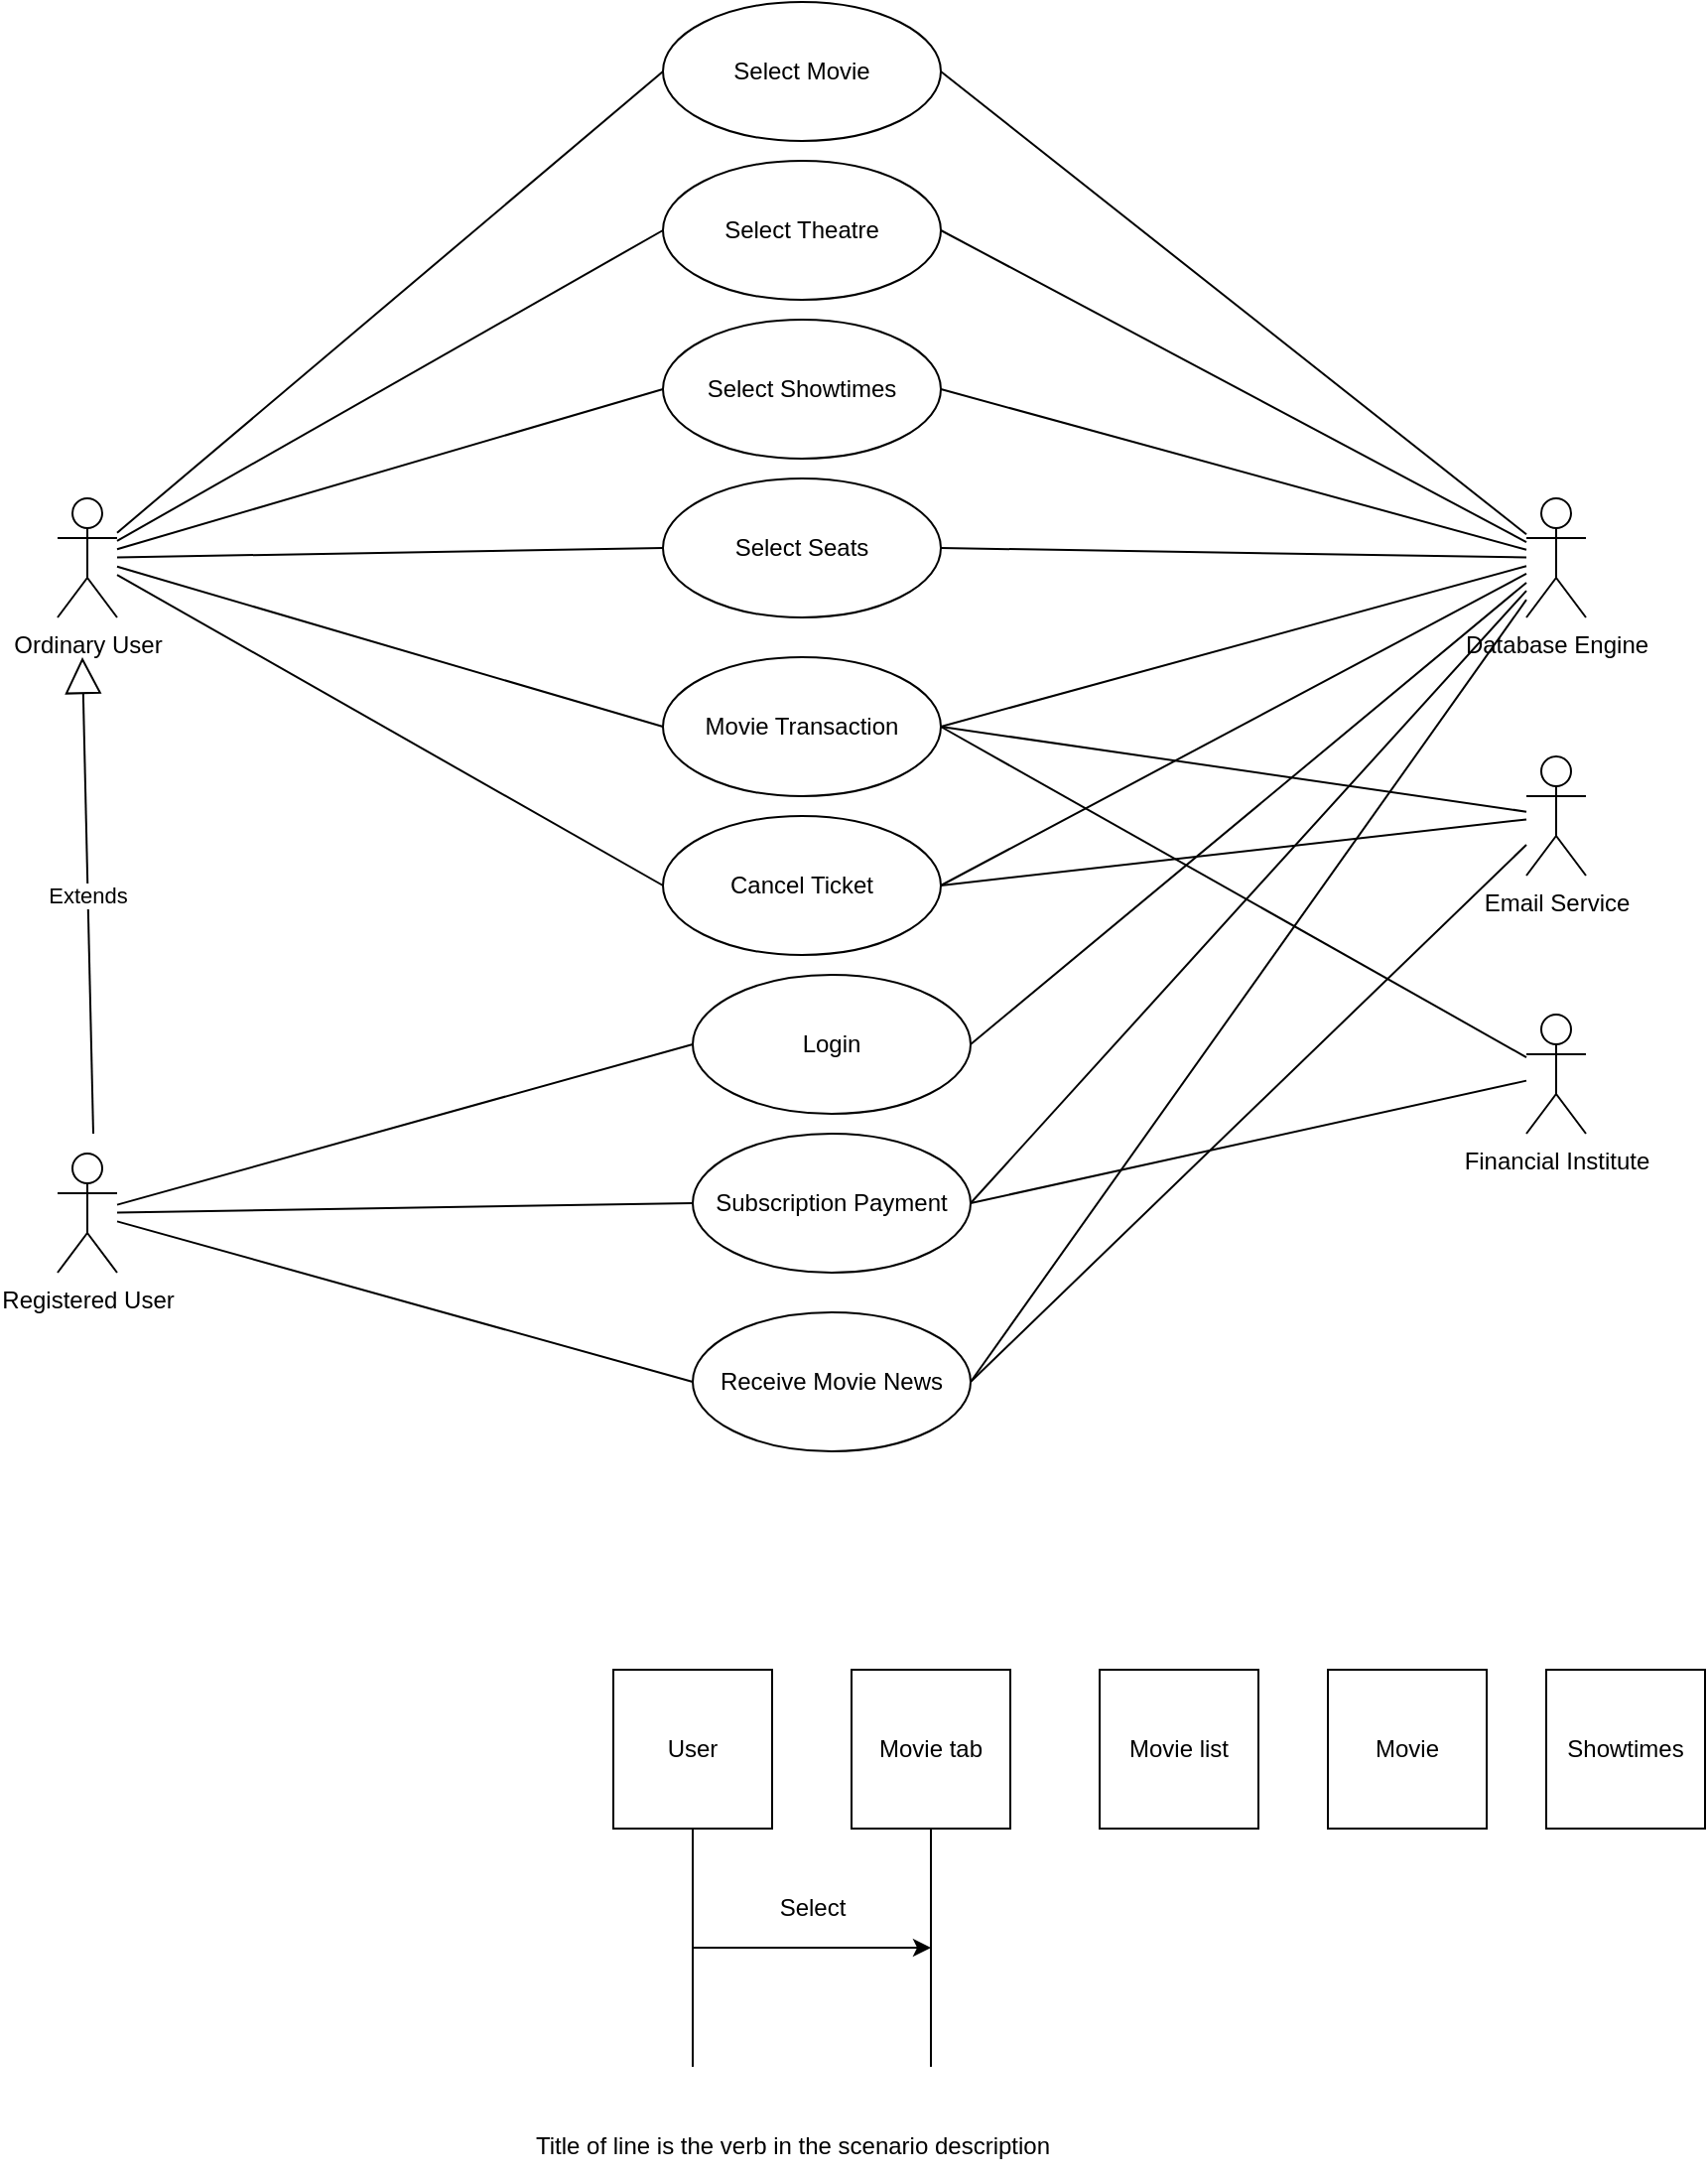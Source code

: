 <mxfile version="20.3.0" type="device"><diagram id="76rtzs3FtNu1rYz4SkMv" name="Page-1"><mxGraphModel dx="2029" dy="924" grid="1" gridSize="10" guides="1" tooltips="1" connect="1" arrows="1" fold="1" page="1" pageScale="1" pageWidth="850" pageHeight="1100" math="0" shadow="0"><root><mxCell id="0"/><mxCell id="1" parent="0"/><mxCell id="u84_1HKoVaKl_2MFJdpf-3" style="rounded=0;orthogonalLoop=1;jettySize=auto;html=1;entryX=0;entryY=0.5;entryDx=0;entryDy=0;endArrow=none;endFill=0;" parent="1" source="0JnKa5g-BYk3imb-PjaZ-1" target="0JnKa5g-BYk3imb-PjaZ-2" edge="1"><mxGeometry relative="1" as="geometry"/></mxCell><mxCell id="u84_1HKoVaKl_2MFJdpf-5" style="rounded=0;orthogonalLoop=1;jettySize=auto;html=1;entryX=0;entryY=0.5;entryDx=0;entryDy=0;endArrow=none;endFill=0;" parent="1" source="0JnKa5g-BYk3imb-PjaZ-1" target="u84_1HKoVaKl_2MFJdpf-1" edge="1"><mxGeometry relative="1" as="geometry"/></mxCell><mxCell id="u84_1HKoVaKl_2MFJdpf-27" style="edgeStyle=none;rounded=0;orthogonalLoop=1;jettySize=auto;html=1;entryX=0;entryY=0.5;entryDx=0;entryDy=0;endArrow=none;endFill=0;" parent="1" source="0JnKa5g-BYk3imb-PjaZ-1" target="u84_1HKoVaKl_2MFJdpf-26" edge="1"><mxGeometry relative="1" as="geometry"/></mxCell><mxCell id="u84_1HKoVaKl_2MFJdpf-34" style="edgeStyle=none;rounded=0;orthogonalLoop=1;jettySize=auto;html=1;entryX=0;entryY=0.5;entryDx=0;entryDy=0;endArrow=none;endFill=0;" parent="1" source="0JnKa5g-BYk3imb-PjaZ-1" target="u84_1HKoVaKl_2MFJdpf-28" edge="1"><mxGeometry relative="1" as="geometry"/></mxCell><mxCell id="u84_1HKoVaKl_2MFJdpf-35" style="edgeStyle=none;rounded=0;orthogonalLoop=1;jettySize=auto;html=1;entryX=0;entryY=0.5;entryDx=0;entryDy=0;endArrow=none;endFill=0;" parent="1" source="0JnKa5g-BYk3imb-PjaZ-1" target="u84_1HKoVaKl_2MFJdpf-30" edge="1"><mxGeometry relative="1" as="geometry"/></mxCell><mxCell id="u84_1HKoVaKl_2MFJdpf-36" style="edgeStyle=none;rounded=0;orthogonalLoop=1;jettySize=auto;html=1;entryX=0;entryY=0.5;entryDx=0;entryDy=0;endArrow=none;endFill=0;" parent="1" source="0JnKa5g-BYk3imb-PjaZ-1" target="u84_1HKoVaKl_2MFJdpf-31" edge="1"><mxGeometry relative="1" as="geometry"/></mxCell><mxCell id="0JnKa5g-BYk3imb-PjaZ-1" value="Ordinary User" style="shape=umlActor;verticalLabelPosition=bottom;verticalAlign=top;html=1;" parent="1" vertex="1"><mxGeometry x="-140" y="260" width="30" height="60" as="geometry"/></mxCell><mxCell id="0JnKa5g-BYk3imb-PjaZ-2" value="Select Movie" style="ellipse;whiteSpace=wrap;html=1;" parent="1" vertex="1"><mxGeometry x="165" y="10" width="140" height="70" as="geometry"/></mxCell><mxCell id="u84_1HKoVaKl_2MFJdpf-24" style="edgeStyle=none;rounded=0;orthogonalLoop=1;jettySize=auto;html=1;entryX=0;entryY=0.5;entryDx=0;entryDy=0;endArrow=none;endFill=0;" parent="1" source="0JnKa5g-BYk3imb-PjaZ-3" target="u84_1HKoVaKl_2MFJdpf-23" edge="1"><mxGeometry relative="1" as="geometry"/></mxCell><mxCell id="u84_1HKoVaKl_2MFJdpf-33" style="edgeStyle=none;rounded=0;orthogonalLoop=1;jettySize=auto;html=1;entryX=0;entryY=0.5;entryDx=0;entryDy=0;endArrow=none;endFill=0;" parent="1" source="0JnKa5g-BYk3imb-PjaZ-3" target="u84_1HKoVaKl_2MFJdpf-32" edge="1"><mxGeometry relative="1" as="geometry"/></mxCell><mxCell id="u84_1HKoVaKl_2MFJdpf-62" style="edgeStyle=none;rounded=0;orthogonalLoop=1;jettySize=auto;html=1;entryX=0;entryY=0.5;entryDx=0;entryDy=0;endArrow=none;endFill=0;" parent="1" source="0JnKa5g-BYk3imb-PjaZ-3" target="u84_1HKoVaKl_2MFJdpf-61" edge="1"><mxGeometry relative="1" as="geometry"/></mxCell><mxCell id="0JnKa5g-BYk3imb-PjaZ-3" value="Registered User" style="shape=umlActor;verticalLabelPosition=bottom;verticalAlign=top;html=1;" parent="1" vertex="1"><mxGeometry x="-140" y="590" width="30" height="60" as="geometry"/></mxCell><mxCell id="u84_1HKoVaKl_2MFJdpf-1" value="Select Theatre" style="ellipse;whiteSpace=wrap;html=1;" parent="1" vertex="1"><mxGeometry x="165" y="90" width="140" height="70" as="geometry"/></mxCell><mxCell id="u84_1HKoVaKl_2MFJdpf-37" style="edgeStyle=none;rounded=0;orthogonalLoop=1;jettySize=auto;html=1;entryX=1;entryY=0.5;entryDx=0;entryDy=0;endArrow=none;endFill=0;" parent="1" source="u84_1HKoVaKl_2MFJdpf-9" target="0JnKa5g-BYk3imb-PjaZ-2" edge="1"><mxGeometry relative="1" as="geometry"/></mxCell><mxCell id="u84_1HKoVaKl_2MFJdpf-38" style="edgeStyle=none;rounded=0;orthogonalLoop=1;jettySize=auto;html=1;entryX=1;entryY=0.5;entryDx=0;entryDy=0;endArrow=none;endFill=0;" parent="1" source="u84_1HKoVaKl_2MFJdpf-9" target="u84_1HKoVaKl_2MFJdpf-1" edge="1"><mxGeometry relative="1" as="geometry"/></mxCell><mxCell id="u84_1HKoVaKl_2MFJdpf-39" style="edgeStyle=none;rounded=0;orthogonalLoop=1;jettySize=auto;html=1;entryX=1;entryY=0.5;entryDx=0;entryDy=0;endArrow=none;endFill=0;" parent="1" source="u84_1HKoVaKl_2MFJdpf-9" target="u84_1HKoVaKl_2MFJdpf-28" edge="1"><mxGeometry relative="1" as="geometry"/></mxCell><mxCell id="u84_1HKoVaKl_2MFJdpf-40" style="edgeStyle=none;rounded=0;orthogonalLoop=1;jettySize=auto;html=1;entryX=1;entryY=0.5;entryDx=0;entryDy=0;endArrow=none;endFill=0;" parent="1" source="u84_1HKoVaKl_2MFJdpf-9" target="u84_1HKoVaKl_2MFJdpf-30" edge="1"><mxGeometry relative="1" as="geometry"/></mxCell><mxCell id="u84_1HKoVaKl_2MFJdpf-42" style="edgeStyle=none;rounded=0;orthogonalLoop=1;jettySize=auto;html=1;entryX=1;entryY=0.5;entryDx=0;entryDy=0;endArrow=none;endFill=0;" parent="1" source="u84_1HKoVaKl_2MFJdpf-9" target="u84_1HKoVaKl_2MFJdpf-31" edge="1"><mxGeometry relative="1" as="geometry"/></mxCell><mxCell id="u84_1HKoVaKl_2MFJdpf-43" style="edgeStyle=none;rounded=0;orthogonalLoop=1;jettySize=auto;html=1;entryX=1;entryY=0.5;entryDx=0;entryDy=0;endArrow=none;endFill=0;" parent="1" source="u84_1HKoVaKl_2MFJdpf-9" target="u84_1HKoVaKl_2MFJdpf-26" edge="1"><mxGeometry relative="1" as="geometry"/></mxCell><mxCell id="u84_1HKoVaKl_2MFJdpf-44" style="edgeStyle=none;rounded=0;orthogonalLoop=1;jettySize=auto;html=1;entryX=1;entryY=0.5;entryDx=0;entryDy=0;endArrow=none;endFill=0;" parent="1" source="u84_1HKoVaKl_2MFJdpf-9" target="u84_1HKoVaKl_2MFJdpf-23" edge="1"><mxGeometry relative="1" as="geometry"/></mxCell><mxCell id="u84_1HKoVaKl_2MFJdpf-45" style="edgeStyle=none;rounded=0;orthogonalLoop=1;jettySize=auto;html=1;entryX=1;entryY=0.5;entryDx=0;entryDy=0;endArrow=none;endFill=0;" parent="1" source="u84_1HKoVaKl_2MFJdpf-9" target="u84_1HKoVaKl_2MFJdpf-32" edge="1"><mxGeometry relative="1" as="geometry"/></mxCell><mxCell id="u84_1HKoVaKl_2MFJdpf-63" style="edgeStyle=none;rounded=0;orthogonalLoop=1;jettySize=auto;html=1;entryX=1;entryY=0.5;entryDx=0;entryDy=0;endArrow=none;endFill=0;" parent="1" source="u84_1HKoVaKl_2MFJdpf-9" target="u84_1HKoVaKl_2MFJdpf-61" edge="1"><mxGeometry relative="1" as="geometry"/></mxCell><mxCell id="u84_1HKoVaKl_2MFJdpf-9" value="Database Engine" style="shape=umlActor;verticalLabelPosition=bottom;verticalAlign=top;html=1;" parent="1" vertex="1"><mxGeometry x="600" y="260" width="30" height="60" as="geometry"/></mxCell><mxCell id="u84_1HKoVaKl_2MFJdpf-46" style="edgeStyle=none;rounded=0;orthogonalLoop=1;jettySize=auto;html=1;entryX=1;entryY=0.5;entryDx=0;entryDy=0;endArrow=none;endFill=0;" parent="1" source="u84_1HKoVaKl_2MFJdpf-12" target="u84_1HKoVaKl_2MFJdpf-31" edge="1"><mxGeometry relative="1" as="geometry"/></mxCell><mxCell id="u84_1HKoVaKl_2MFJdpf-47" style="edgeStyle=none;rounded=0;orthogonalLoop=1;jettySize=auto;html=1;entryX=1;entryY=0.5;entryDx=0;entryDy=0;endArrow=none;endFill=0;" parent="1" source="u84_1HKoVaKl_2MFJdpf-12" target="u84_1HKoVaKl_2MFJdpf-32" edge="1"><mxGeometry relative="1" as="geometry"/></mxCell><mxCell id="u84_1HKoVaKl_2MFJdpf-12" value="Financial Institute" style="shape=umlActor;verticalLabelPosition=bottom;verticalAlign=top;html=1;" parent="1" vertex="1"><mxGeometry x="600" y="520" width="30" height="60" as="geometry"/></mxCell><mxCell id="u84_1HKoVaKl_2MFJdpf-14" value="Extends" style="endArrow=block;endSize=16;endFill=0;html=1;rounded=0;" parent="1" edge="1"><mxGeometry width="160" relative="1" as="geometry"><mxPoint x="-122" y="580" as="sourcePoint"/><mxPoint x="-127.5" y="340" as="targetPoint"/></mxGeometry></mxCell><mxCell id="u84_1HKoVaKl_2MFJdpf-23" value="Login" style="ellipse;whiteSpace=wrap;html=1;" parent="1" vertex="1"><mxGeometry x="180" y="500" width="140" height="70" as="geometry"/></mxCell><mxCell id="u84_1HKoVaKl_2MFJdpf-26" value="Cancel Ticket" style="ellipse;whiteSpace=wrap;html=1;" parent="1" vertex="1"><mxGeometry x="165" y="420" width="140" height="70" as="geometry"/></mxCell><mxCell id="u84_1HKoVaKl_2MFJdpf-28" value="Select Showtimes" style="ellipse;whiteSpace=wrap;html=1;" parent="1" vertex="1"><mxGeometry x="165" y="170" width="140" height="70" as="geometry"/></mxCell><mxCell id="u84_1HKoVaKl_2MFJdpf-30" value="Select Seats" style="ellipse;whiteSpace=wrap;html=1;" parent="1" vertex="1"><mxGeometry x="165" y="250" width="140" height="70" as="geometry"/></mxCell><mxCell id="u84_1HKoVaKl_2MFJdpf-31" value="Movie Transaction" style="ellipse;whiteSpace=wrap;html=1;" parent="1" vertex="1"><mxGeometry x="165" y="340" width="140" height="70" as="geometry"/></mxCell><mxCell id="u84_1HKoVaKl_2MFJdpf-32" value="Subscription Payment" style="ellipse;whiteSpace=wrap;html=1;" parent="1" vertex="1"><mxGeometry x="180" y="580" width="140" height="70" as="geometry"/></mxCell><mxCell id="u84_1HKoVaKl_2MFJdpf-54" style="edgeStyle=none;rounded=0;orthogonalLoop=1;jettySize=auto;html=1;exitX=0.5;exitY=1;exitDx=0;exitDy=0;endArrow=none;endFill=0;" parent="1" source="u84_1HKoVaKl_2MFJdpf-49" edge="1"><mxGeometry relative="1" as="geometry"><mxPoint x="180" y="1050" as="targetPoint"/></mxGeometry></mxCell><mxCell id="u84_1HKoVaKl_2MFJdpf-49" value="User" style="whiteSpace=wrap;html=1;aspect=fixed;" parent="1" vertex="1"><mxGeometry x="140" y="850" width="80" height="80" as="geometry"/></mxCell><mxCell id="u84_1HKoVaKl_2MFJdpf-55" style="edgeStyle=none;rounded=0;orthogonalLoop=1;jettySize=auto;html=1;exitX=0.5;exitY=1;exitDx=0;exitDy=0;endArrow=none;endFill=0;" parent="1" source="u84_1HKoVaKl_2MFJdpf-50" edge="1"><mxGeometry relative="1" as="geometry"><mxPoint x="300" y="1050" as="targetPoint"/></mxGeometry></mxCell><mxCell id="u84_1HKoVaKl_2MFJdpf-50" value="Movie tab" style="whiteSpace=wrap;html=1;aspect=fixed;" parent="1" vertex="1"><mxGeometry x="260" y="850" width="80" height="80" as="geometry"/></mxCell><mxCell id="u84_1HKoVaKl_2MFJdpf-51" value="Movie list" style="whiteSpace=wrap;html=1;aspect=fixed;" parent="1" vertex="1"><mxGeometry x="385" y="850" width="80" height="80" as="geometry"/></mxCell><mxCell id="u84_1HKoVaKl_2MFJdpf-52" value="Movie" style="whiteSpace=wrap;html=1;aspect=fixed;" parent="1" vertex="1"><mxGeometry x="500" y="850" width="80" height="80" as="geometry"/></mxCell><mxCell id="u84_1HKoVaKl_2MFJdpf-53" value="Showtimes" style="whiteSpace=wrap;html=1;aspect=fixed;" parent="1" vertex="1"><mxGeometry x="610" y="850" width="80" height="80" as="geometry"/></mxCell><mxCell id="u84_1HKoVaKl_2MFJdpf-56" value="" style="endArrow=classic;html=1;rounded=0;" parent="1" edge="1"><mxGeometry width="50" height="50" relative="1" as="geometry"><mxPoint x="180" y="990" as="sourcePoint"/><mxPoint x="300" y="990" as="targetPoint"/></mxGeometry></mxCell><mxCell id="u84_1HKoVaKl_2MFJdpf-57" value="Select" style="text;html=1;align=center;verticalAlign=middle;resizable=0;points=[];autosize=1;strokeColor=none;fillColor=none;" parent="1" vertex="1"><mxGeometry x="210" y="955" width="60" height="30" as="geometry"/></mxCell><mxCell id="u84_1HKoVaKl_2MFJdpf-58" value="Title of line is the verb in the scenario description" style="text;html=1;align=center;verticalAlign=middle;resizable=0;points=[];autosize=1;strokeColor=none;fillColor=none;" parent="1" vertex="1"><mxGeometry x="90" y="1075" width="280" height="30" as="geometry"/></mxCell><mxCell id="u84_1HKoVaKl_2MFJdpf-61" value="Receive Movie News" style="ellipse;whiteSpace=wrap;html=1;" parent="1" vertex="1"><mxGeometry x="180" y="670" width="140" height="70" as="geometry"/></mxCell><mxCell id="5Bf29XuRo-Smnp1PaUWX-2" style="rounded=0;orthogonalLoop=1;jettySize=auto;html=1;entryX=1;entryY=0.5;entryDx=0;entryDy=0;endArrow=none;endFill=0;" parent="1" source="5Bf29XuRo-Smnp1PaUWX-1" target="u84_1HKoVaKl_2MFJdpf-31" edge="1"><mxGeometry relative="1" as="geometry"/></mxCell><mxCell id="5Bf29XuRo-Smnp1PaUWX-3" style="edgeStyle=none;rounded=0;orthogonalLoop=1;jettySize=auto;html=1;entryX=1;entryY=0.5;entryDx=0;entryDy=0;endArrow=none;endFill=0;" parent="1" source="5Bf29XuRo-Smnp1PaUWX-1" target="u84_1HKoVaKl_2MFJdpf-26" edge="1"><mxGeometry relative="1" as="geometry"/></mxCell><mxCell id="5Bf29XuRo-Smnp1PaUWX-4" style="edgeStyle=none;rounded=0;orthogonalLoop=1;jettySize=auto;html=1;entryX=1;entryY=0.5;entryDx=0;entryDy=0;endArrow=none;endFill=0;" parent="1" source="5Bf29XuRo-Smnp1PaUWX-1" target="u84_1HKoVaKl_2MFJdpf-61" edge="1"><mxGeometry relative="1" as="geometry"/></mxCell><mxCell id="5Bf29XuRo-Smnp1PaUWX-1" value="Email Service" style="shape=umlActor;verticalLabelPosition=bottom;verticalAlign=top;html=1;" parent="1" vertex="1"><mxGeometry x="600" y="390" width="30" height="60" as="geometry"/></mxCell></root></mxGraphModel></diagram></mxfile>